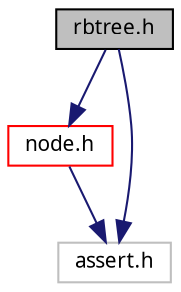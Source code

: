 digraph "rbtree.h"
{
  edge [fontname="Verdana",fontsize="10",labelfontname="Verdana",labelfontsize="10"];
  node [fontname="Verdana",fontsize="10",shape=record];
  Node1 [label="rbtree.h",height=0.2,width=0.4,color="black", fillcolor="grey75", style="filled", fontcolor="black"];
  Node1 -> Node2 [color="midnightblue",fontsize="10",style="solid",fontname="Verdana"];
  Node2 [label="node.h",height=0.2,width=0.4,color="red", fillcolor="white", style="filled",URL="$node_8h.html",tooltip="Interface of Node. "];
  Node2 -> Node3 [color="midnightblue",fontsize="10",style="solid",fontname="Verdana"];
  Node3 [label="assert.h",height=0.2,width=0.4,color="grey75", fillcolor="white", style="filled"];
  Node1 -> Node3 [color="midnightblue",fontsize="10",style="solid",fontname="Verdana"];
}
